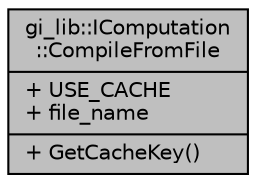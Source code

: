 digraph "gi_lib::IComputation::CompileFromFile"
{
  edge [fontname="Helvetica",fontsize="10",labelfontname="Helvetica",labelfontsize="10"];
  node [fontname="Helvetica",fontsize="10",shape=record];
  Node1 [label="{gi_lib::IComputation\l::CompileFromFile\n|+ USE_CACHE\l+ file_name\l|+ GetCacheKey()\l}",height=0.2,width=0.4,color="black", fillcolor="grey75", style="filled", fontcolor="black"];
}
